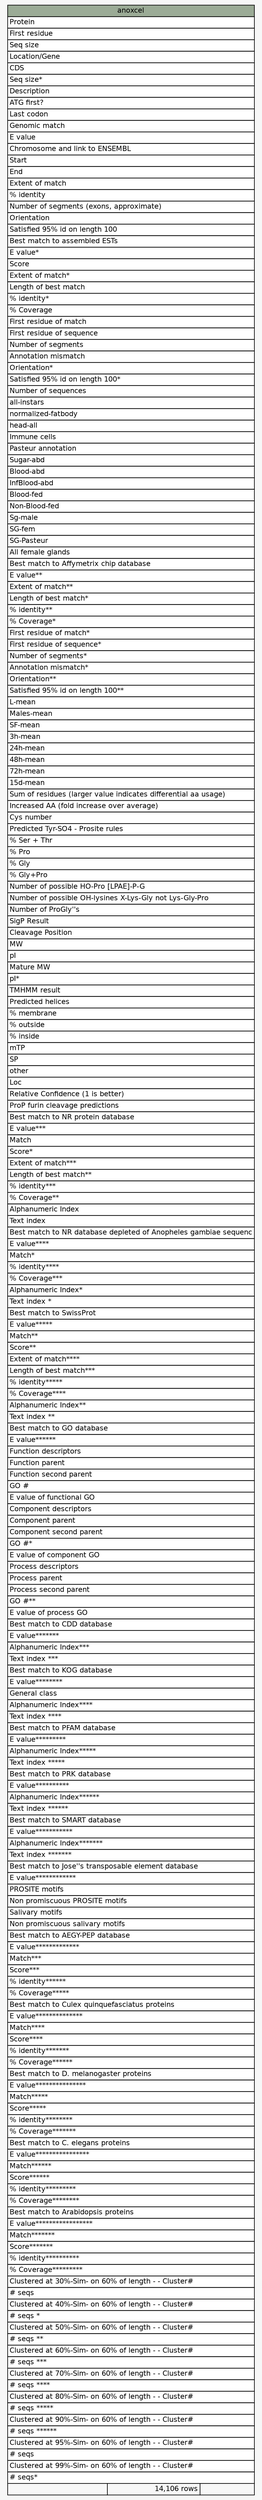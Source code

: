 // dot 2.30.1 on Mac OS X 10.8.3
// SchemaSpy rev 590
digraph "anoxcel" {
  graph [
    rankdir="RL"
    bgcolor="#f7f7f7"
    nodesep="0.18"
    ranksep="0.46"
    fontname="Helvetica"
    fontsize="11"
  ];
  node [
    fontname="Helvetica"
    fontsize="11"
    shape="plaintext"
  ];
  edge [
    arrowsize="0.8"
  ];
  "anoxcel" [
    label=<
    <TABLE BORDER="0" CELLBORDER="1" CELLSPACING="0" BGCOLOR="#ffffff">
      <TR><TD COLSPAN="3" BGCOLOR="#9bab96" ALIGN="CENTER">anoxcel</TD></TR>
      <TR><TD PORT="Protein" COLSPAN="3" ALIGN="LEFT">Protein</TD></TR>
      <TR><TD PORT="First residue" COLSPAN="3" ALIGN="LEFT">First residue</TD></TR>
      <TR><TD PORT="Seq size" COLSPAN="3" ALIGN="LEFT">Seq size</TD></TR>
      <TR><TD PORT="Location/Gene" COLSPAN="3" ALIGN="LEFT">Location/Gene</TD></TR>
      <TR><TD PORT="CDS" COLSPAN="3" ALIGN="LEFT">CDS</TD></TR>
      <TR><TD PORT="Seq size*" COLSPAN="3" ALIGN="LEFT">Seq size*</TD></TR>
      <TR><TD PORT="Description" COLSPAN="3" ALIGN="LEFT">Description</TD></TR>
      <TR><TD PORT="ATG first?" COLSPAN="3" ALIGN="LEFT">ATG first?</TD></TR>
      <TR><TD PORT="Last codon" COLSPAN="3" ALIGN="LEFT">Last codon</TD></TR>
      <TR><TD PORT="Genomic match" COLSPAN="3" ALIGN="LEFT">Genomic match</TD></TR>
      <TR><TD PORT="E value" COLSPAN="3" ALIGN="LEFT">E value</TD></TR>
      <TR><TD PORT="Chromosome and link to ENSEMBL" COLSPAN="3" ALIGN="LEFT">Chromosome and link to ENSEMBL</TD></TR>
      <TR><TD PORT="Start" COLSPAN="3" ALIGN="LEFT">Start</TD></TR>
      <TR><TD PORT="End" COLSPAN="3" ALIGN="LEFT">End</TD></TR>
      <TR><TD PORT="Extent of match" COLSPAN="3" ALIGN="LEFT">Extent of match</TD></TR>
      <TR><TD PORT="% identity" COLSPAN="3" ALIGN="LEFT">% identity</TD></TR>
      <TR><TD PORT="Number of segments (exons, approximate)" COLSPAN="3" ALIGN="LEFT">Number of segments (exons, approximate)</TD></TR>
      <TR><TD PORT="Orientation" COLSPAN="3" ALIGN="LEFT">Orientation</TD></TR>
      <TR><TD PORT="Satisfied 95% id on length 100" COLSPAN="3" ALIGN="LEFT">Satisfied 95% id on length 100</TD></TR>
      <TR><TD PORT="Best match to assembled ESTs" COLSPAN="3" ALIGN="LEFT">Best match to assembled ESTs</TD></TR>
      <TR><TD PORT="E value*" COLSPAN="3" ALIGN="LEFT">E value*</TD></TR>
      <TR><TD PORT="Score" COLSPAN="3" ALIGN="LEFT">Score</TD></TR>
      <TR><TD PORT="Extent of match*" COLSPAN="3" ALIGN="LEFT">Extent of match*</TD></TR>
      <TR><TD PORT="Length of best match" COLSPAN="3" ALIGN="LEFT">Length of best match</TD></TR>
      <TR><TD PORT="% identity*" COLSPAN="3" ALIGN="LEFT">% identity*</TD></TR>
      <TR><TD PORT="% Coverage" COLSPAN="3" ALIGN="LEFT">% Coverage</TD></TR>
      <TR><TD PORT="First residue of match" COLSPAN="3" ALIGN="LEFT">First residue of match</TD></TR>
      <TR><TD PORT="First residue of sequence" COLSPAN="3" ALIGN="LEFT">First residue of sequence</TD></TR>
      <TR><TD PORT="Number of segments" COLSPAN="3" ALIGN="LEFT">Number of segments</TD></TR>
      <TR><TD PORT="Annotation mismatch" COLSPAN="3" ALIGN="LEFT">Annotation mismatch</TD></TR>
      <TR><TD PORT="Orientation*" COLSPAN="3" ALIGN="LEFT">Orientation*</TD></TR>
      <TR><TD PORT="Satisfied 95% id on length 100*" COLSPAN="3" ALIGN="LEFT">Satisfied 95% id on length 100*</TD></TR>
      <TR><TD PORT="Number of sequences" COLSPAN="3" ALIGN="LEFT">Number of sequences</TD></TR>
      <TR><TD PORT="all-instars" COLSPAN="3" ALIGN="LEFT">all-instars</TD></TR>
      <TR><TD PORT="normalized-fatbody" COLSPAN="3" ALIGN="LEFT">normalized-fatbody</TD></TR>
      <TR><TD PORT="head-all" COLSPAN="3" ALIGN="LEFT">head-all</TD></TR>
      <TR><TD PORT="Immune cells" COLSPAN="3" ALIGN="LEFT">Immune cells</TD></TR>
      <TR><TD PORT="Pasteur annotation" COLSPAN="3" ALIGN="LEFT">Pasteur annotation</TD></TR>
      <TR><TD PORT="Sugar-abd" COLSPAN="3" ALIGN="LEFT">Sugar-abd</TD></TR>
      <TR><TD PORT="Blood-abd" COLSPAN="3" ALIGN="LEFT">Blood-abd</TD></TR>
      <TR><TD PORT="InfBlood-abd" COLSPAN="3" ALIGN="LEFT">InfBlood-abd</TD></TR>
      <TR><TD PORT="Blood-fed" COLSPAN="3" ALIGN="LEFT">Blood-fed</TD></TR>
      <TR><TD PORT="Non-Blood-fed" COLSPAN="3" ALIGN="LEFT">Non-Blood-fed</TD></TR>
      <TR><TD PORT="Sg-male" COLSPAN="3" ALIGN="LEFT">Sg-male</TD></TR>
      <TR><TD PORT="SG-fem" COLSPAN="3" ALIGN="LEFT">SG-fem</TD></TR>
      <TR><TD PORT="SG-Pasteur" COLSPAN="3" ALIGN="LEFT">SG-Pasteur</TD></TR>
      <TR><TD PORT="All female glands" COLSPAN="3" ALIGN="LEFT">All female glands</TD></TR>
      <TR><TD PORT="Best match to Affymetrix chip database" COLSPAN="3" ALIGN="LEFT">Best match to Affymetrix chip database</TD></TR>
      <TR><TD PORT="E value**" COLSPAN="3" ALIGN="LEFT">E value**</TD></TR>
      <TR><TD PORT="Extent of match**" COLSPAN="3" ALIGN="LEFT">Extent of match**</TD></TR>
      <TR><TD PORT="Length of best match*" COLSPAN="3" ALIGN="LEFT">Length of best match*</TD></TR>
      <TR><TD PORT="% identity**" COLSPAN="3" ALIGN="LEFT">% identity**</TD></TR>
      <TR><TD PORT="% Coverage*" COLSPAN="3" ALIGN="LEFT">% Coverage*</TD></TR>
      <TR><TD PORT="First residue of match*" COLSPAN="3" ALIGN="LEFT">First residue of match*</TD></TR>
      <TR><TD PORT="First residue of sequence*" COLSPAN="3" ALIGN="LEFT">First residue of sequence*</TD></TR>
      <TR><TD PORT="Number of segments*" COLSPAN="3" ALIGN="LEFT">Number of segments*</TD></TR>
      <TR><TD PORT="Annotation mismatch*" COLSPAN="3" ALIGN="LEFT">Annotation mismatch*</TD></TR>
      <TR><TD PORT="Orientation**" COLSPAN="3" ALIGN="LEFT">Orientation**</TD></TR>
      <TR><TD PORT="Satisfied 95% id on length 100**" COLSPAN="3" ALIGN="LEFT">Satisfied 95% id on length 100**</TD></TR>
      <TR><TD PORT="L-mean" COLSPAN="3" ALIGN="LEFT">L-mean</TD></TR>
      <TR><TD PORT="Males-mean" COLSPAN="3" ALIGN="LEFT">Males-mean</TD></TR>
      <TR><TD PORT="SF-mean" COLSPAN="3" ALIGN="LEFT">SF-mean</TD></TR>
      <TR><TD PORT="3h-mean" COLSPAN="3" ALIGN="LEFT">3h-mean</TD></TR>
      <TR><TD PORT="24h-mean" COLSPAN="3" ALIGN="LEFT">24h-mean</TD></TR>
      <TR><TD PORT="48h-mean" COLSPAN="3" ALIGN="LEFT">48h-mean</TD></TR>
      <TR><TD PORT="72h-mean" COLSPAN="3" ALIGN="LEFT">72h-mean</TD></TR>
      <TR><TD PORT="15d-mean" COLSPAN="3" ALIGN="LEFT">15d-mean</TD></TR>
      <TR><TD PORT="Sum of residues (larger value indicates differential aa usage)" COLSPAN="3" ALIGN="LEFT">Sum of residues (larger value indicates differential aa usage)</TD></TR>
      <TR><TD PORT="Increased AA (fold increase over average)" COLSPAN="3" ALIGN="LEFT">Increased AA (fold increase over average)</TD></TR>
      <TR><TD PORT="Cys number" COLSPAN="3" ALIGN="LEFT">Cys number</TD></TR>
      <TR><TD PORT="Predicted Tyr-SO4 - Prosite rules" COLSPAN="3" ALIGN="LEFT">Predicted Tyr-SO4 - Prosite rules</TD></TR>
      <TR><TD PORT="% Ser + Thr" COLSPAN="3" ALIGN="LEFT">% Ser + Thr</TD></TR>
      <TR><TD PORT="% Pro" COLSPAN="3" ALIGN="LEFT">% Pro</TD></TR>
      <TR><TD PORT="% Gly" COLSPAN="3" ALIGN="LEFT">% Gly</TD></TR>
      <TR><TD PORT="% Gly+Pro" COLSPAN="3" ALIGN="LEFT">% Gly+Pro</TD></TR>
      <TR><TD PORT="Number of possible HO-Pro [LPAE]-P-G" COLSPAN="3" ALIGN="LEFT">Number of possible HO-Pro [LPAE]-P-G</TD></TR>
      <TR><TD PORT="Number of possible OH-lysines X-Lys-Gly not Lys-Gly-Pro" COLSPAN="3" ALIGN="LEFT">Number of possible OH-lysines X-Lys-Gly not Lys-Gly-Pro</TD></TR>
      <TR><TD PORT="Number of ProGly''s" COLSPAN="3" ALIGN="LEFT">Number of ProGly''s</TD></TR>
      <TR><TD PORT="SigP Result" COLSPAN="3" ALIGN="LEFT">SigP Result</TD></TR>
      <TR><TD PORT="Cleavage Position" COLSPAN="3" ALIGN="LEFT">Cleavage Position</TD></TR>
      <TR><TD PORT="MW" COLSPAN="3" ALIGN="LEFT">MW</TD></TR>
      <TR><TD PORT="pI" COLSPAN="3" ALIGN="LEFT">pI</TD></TR>
      <TR><TD PORT="Mature MW" COLSPAN="3" ALIGN="LEFT">Mature MW</TD></TR>
      <TR><TD PORT="pI*" COLSPAN="3" ALIGN="LEFT">pI*</TD></TR>
      <TR><TD PORT="TMHMM result" COLSPAN="3" ALIGN="LEFT">TMHMM result</TD></TR>
      <TR><TD PORT="Predicted helices" COLSPAN="3" ALIGN="LEFT">Predicted helices</TD></TR>
      <TR><TD PORT="% membrane" COLSPAN="3" ALIGN="LEFT">% membrane</TD></TR>
      <TR><TD PORT="% outside" COLSPAN="3" ALIGN="LEFT">% outside</TD></TR>
      <TR><TD PORT="% inside" COLSPAN="3" ALIGN="LEFT">% inside</TD></TR>
      <TR><TD PORT="mTP" COLSPAN="3" ALIGN="LEFT">mTP</TD></TR>
      <TR><TD PORT="SP" COLSPAN="3" ALIGN="LEFT">SP</TD></TR>
      <TR><TD PORT="other" COLSPAN="3" ALIGN="LEFT">other</TD></TR>
      <TR><TD PORT="Loc" COLSPAN="3" ALIGN="LEFT">Loc</TD></TR>
      <TR><TD PORT="Relative Confidence (1 is better)" COLSPAN="3" ALIGN="LEFT">Relative Confidence (1 is better)</TD></TR>
      <TR><TD PORT="ProP furin cleavage predictions " COLSPAN="3" ALIGN="LEFT">ProP furin cleavage predictions </TD></TR>
      <TR><TD PORT="Best match to NR protein database" COLSPAN="3" ALIGN="LEFT">Best match to NR protein database</TD></TR>
      <TR><TD PORT="E value***" COLSPAN="3" ALIGN="LEFT">E value***</TD></TR>
      <TR><TD PORT="Match" COLSPAN="3" ALIGN="LEFT">Match</TD></TR>
      <TR><TD PORT="Score*" COLSPAN="3" ALIGN="LEFT">Score*</TD></TR>
      <TR><TD PORT="Extent of match***" COLSPAN="3" ALIGN="LEFT">Extent of match***</TD></TR>
      <TR><TD PORT="Length of best match**" COLSPAN="3" ALIGN="LEFT">Length of best match**</TD></TR>
      <TR><TD PORT="% identity***" COLSPAN="3" ALIGN="LEFT">% identity***</TD></TR>
      <TR><TD PORT="% Coverage**" COLSPAN="3" ALIGN="LEFT">% Coverage**</TD></TR>
      <TR><TD PORT="Alphanumeric Index" COLSPAN="3" ALIGN="LEFT">Alphanumeric Index</TD></TR>
      <TR><TD PORT="Text index " COLSPAN="3" ALIGN="LEFT">Text index </TD></TR>
      <TR><TD PORT="Best match to NR database depleted of Anopheles gambiae sequenc" COLSPAN="3" ALIGN="LEFT">Best match to NR database depleted of Anopheles gambiae sequenc</TD></TR>
      <TR><TD PORT="E value****" COLSPAN="3" ALIGN="LEFT">E value****</TD></TR>
      <TR><TD PORT="Match*" COLSPAN="3" ALIGN="LEFT">Match*</TD></TR>
      <TR><TD PORT="% identity****" COLSPAN="3" ALIGN="LEFT">% identity****</TD></TR>
      <TR><TD PORT="% Coverage***" COLSPAN="3" ALIGN="LEFT">% Coverage***</TD></TR>
      <TR><TD PORT="Alphanumeric Index*" COLSPAN="3" ALIGN="LEFT">Alphanumeric Index*</TD></TR>
      <TR><TD PORT="Text index *" COLSPAN="3" ALIGN="LEFT">Text index *</TD></TR>
      <TR><TD PORT="Best match to SwissProt" COLSPAN="3" ALIGN="LEFT">Best match to SwissProt</TD></TR>
      <TR><TD PORT="E value*****" COLSPAN="3" ALIGN="LEFT">E value*****</TD></TR>
      <TR><TD PORT="Match**" COLSPAN="3" ALIGN="LEFT">Match**</TD></TR>
      <TR><TD PORT="Score**" COLSPAN="3" ALIGN="LEFT">Score**</TD></TR>
      <TR><TD PORT="Extent of match****" COLSPAN="3" ALIGN="LEFT">Extent of match****</TD></TR>
      <TR><TD PORT="Length of best match***" COLSPAN="3" ALIGN="LEFT">Length of best match***</TD></TR>
      <TR><TD PORT="% identity*****" COLSPAN="3" ALIGN="LEFT">% identity*****</TD></TR>
      <TR><TD PORT="% Coverage****" COLSPAN="3" ALIGN="LEFT">% Coverage****</TD></TR>
      <TR><TD PORT="Alphanumeric Index**" COLSPAN="3" ALIGN="LEFT">Alphanumeric Index**</TD></TR>
      <TR><TD PORT="Text index **" COLSPAN="3" ALIGN="LEFT">Text index **</TD></TR>
      <TR><TD PORT="Best match to GO database" COLSPAN="3" ALIGN="LEFT">Best match to GO database</TD></TR>
      <TR><TD PORT="E value******" COLSPAN="3" ALIGN="LEFT">E value******</TD></TR>
      <TR><TD PORT="Function descriptors" COLSPAN="3" ALIGN="LEFT">Function descriptors</TD></TR>
      <TR><TD PORT="Function parent" COLSPAN="3" ALIGN="LEFT">Function parent</TD></TR>
      <TR><TD PORT="Function second parent" COLSPAN="3" ALIGN="LEFT">Function second parent</TD></TR>
      <TR><TD PORT="GO #" COLSPAN="3" ALIGN="LEFT">GO #</TD></TR>
      <TR><TD PORT="E value of functional GO" COLSPAN="3" ALIGN="LEFT">E value of functional GO</TD></TR>
      <TR><TD PORT="Component descriptors" COLSPAN="3" ALIGN="LEFT">Component descriptors</TD></TR>
      <TR><TD PORT="Component parent" COLSPAN="3" ALIGN="LEFT">Component parent</TD></TR>
      <TR><TD PORT="Component second parent" COLSPAN="3" ALIGN="LEFT">Component second parent</TD></TR>
      <TR><TD PORT="GO #*" COLSPAN="3" ALIGN="LEFT">GO #*</TD></TR>
      <TR><TD PORT="E value of component GO" COLSPAN="3" ALIGN="LEFT">E value of component GO</TD></TR>
      <TR><TD PORT="Process descriptors" COLSPAN="3" ALIGN="LEFT">Process descriptors</TD></TR>
      <TR><TD PORT="Process parent" COLSPAN="3" ALIGN="LEFT">Process parent</TD></TR>
      <TR><TD PORT="Process second parent" COLSPAN="3" ALIGN="LEFT">Process second parent</TD></TR>
      <TR><TD PORT="GO #**" COLSPAN="3" ALIGN="LEFT">GO #**</TD></TR>
      <TR><TD PORT="E value of process GO" COLSPAN="3" ALIGN="LEFT">E value of process GO</TD></TR>
      <TR><TD PORT="Best match to CDD database" COLSPAN="3" ALIGN="LEFT">Best match to CDD database</TD></TR>
      <TR><TD PORT="E value*******" COLSPAN="3" ALIGN="LEFT">E value*******</TD></TR>
      <TR><TD PORT="Alphanumeric Index***" COLSPAN="3" ALIGN="LEFT">Alphanumeric Index***</TD></TR>
      <TR><TD PORT="Text index ***" COLSPAN="3" ALIGN="LEFT">Text index ***</TD></TR>
      <TR><TD PORT="Best match to KOG database" COLSPAN="3" ALIGN="LEFT">Best match to KOG database</TD></TR>
      <TR><TD PORT="E value********" COLSPAN="3" ALIGN="LEFT">E value********</TD></TR>
      <TR><TD PORT="General class" COLSPAN="3" ALIGN="LEFT">General class</TD></TR>
      <TR><TD PORT="Alphanumeric Index****" COLSPAN="3" ALIGN="LEFT">Alphanumeric Index****</TD></TR>
      <TR><TD PORT="Text index ****" COLSPAN="3" ALIGN="LEFT">Text index ****</TD></TR>
      <TR><TD PORT="Best match to PFAM database" COLSPAN="3" ALIGN="LEFT">Best match to PFAM database</TD></TR>
      <TR><TD PORT="E value*********" COLSPAN="3" ALIGN="LEFT">E value*********</TD></TR>
      <TR><TD PORT="Alphanumeric Index*****" COLSPAN="3" ALIGN="LEFT">Alphanumeric Index*****</TD></TR>
      <TR><TD PORT="Text index *****" COLSPAN="3" ALIGN="LEFT">Text index *****</TD></TR>
      <TR><TD PORT="Best match to PRK database" COLSPAN="3" ALIGN="LEFT">Best match to PRK database</TD></TR>
      <TR><TD PORT="E value**********" COLSPAN="3" ALIGN="LEFT">E value**********</TD></TR>
      <TR><TD PORT="Alphanumeric Index******" COLSPAN="3" ALIGN="LEFT">Alphanumeric Index******</TD></TR>
      <TR><TD PORT="Text index ******" COLSPAN="3" ALIGN="LEFT">Text index ******</TD></TR>
      <TR><TD PORT="Best match to SMART database" COLSPAN="3" ALIGN="LEFT">Best match to SMART database</TD></TR>
      <TR><TD PORT="E value***********" COLSPAN="3" ALIGN="LEFT">E value***********</TD></TR>
      <TR><TD PORT="Alphanumeric Index*******" COLSPAN="3" ALIGN="LEFT">Alphanumeric Index*******</TD></TR>
      <TR><TD PORT="Text index *******" COLSPAN="3" ALIGN="LEFT">Text index *******</TD></TR>
      <TR><TD PORT="Best match to Jose''s transposable element database" COLSPAN="3" ALIGN="LEFT">Best match to Jose''s transposable element database</TD></TR>
      <TR><TD PORT="E value************" COLSPAN="3" ALIGN="LEFT">E value************</TD></TR>
      <TR><TD PORT="PROSITE motifs" COLSPAN="3" ALIGN="LEFT">PROSITE motifs</TD></TR>
      <TR><TD PORT="Non promiscuous PROSITE motifs" COLSPAN="3" ALIGN="LEFT">Non promiscuous PROSITE motifs</TD></TR>
      <TR><TD PORT="Salivary motifs" COLSPAN="3" ALIGN="LEFT">Salivary motifs</TD></TR>
      <TR><TD PORT="Non promiscuous salivary motifs" COLSPAN="3" ALIGN="LEFT">Non promiscuous salivary motifs</TD></TR>
      <TR><TD PORT="Best match to AEGY-PEP database" COLSPAN="3" ALIGN="LEFT">Best match to AEGY-PEP database</TD></TR>
      <TR><TD PORT="E value*************" COLSPAN="3" ALIGN="LEFT">E value*************</TD></TR>
      <TR><TD PORT="Match***" COLSPAN="3" ALIGN="LEFT">Match***</TD></TR>
      <TR><TD PORT="Score***" COLSPAN="3" ALIGN="LEFT">Score***</TD></TR>
      <TR><TD PORT="% identity******" COLSPAN="3" ALIGN="LEFT">% identity******</TD></TR>
      <TR><TD PORT="% Coverage*****" COLSPAN="3" ALIGN="LEFT">% Coverage*****</TD></TR>
      <TR><TD PORT="Best match to Culex quinquefasciatus proteins" COLSPAN="3" ALIGN="LEFT">Best match to Culex quinquefasciatus proteins</TD></TR>
      <TR><TD PORT="E value**************" COLSPAN="3" ALIGN="LEFT">E value**************</TD></TR>
      <TR><TD PORT="Match****" COLSPAN="3" ALIGN="LEFT">Match****</TD></TR>
      <TR><TD PORT="Score****" COLSPAN="3" ALIGN="LEFT">Score****</TD></TR>
      <TR><TD PORT="% identity*******" COLSPAN="3" ALIGN="LEFT">% identity*******</TD></TR>
      <TR><TD PORT="% Coverage******" COLSPAN="3" ALIGN="LEFT">% Coverage******</TD></TR>
      <TR><TD PORT="Best match to D. melanogaster proteins" COLSPAN="3" ALIGN="LEFT">Best match to D. melanogaster proteins</TD></TR>
      <TR><TD PORT="E value***************" COLSPAN="3" ALIGN="LEFT">E value***************</TD></TR>
      <TR><TD PORT="Match*****" COLSPAN="3" ALIGN="LEFT">Match*****</TD></TR>
      <TR><TD PORT="Score*****" COLSPAN="3" ALIGN="LEFT">Score*****</TD></TR>
      <TR><TD PORT="% identity********" COLSPAN="3" ALIGN="LEFT">% identity********</TD></TR>
      <TR><TD PORT="% Coverage*******" COLSPAN="3" ALIGN="LEFT">% Coverage*******</TD></TR>
      <TR><TD PORT="Best match to C. elegans proteins" COLSPAN="3" ALIGN="LEFT">Best match to C. elegans proteins</TD></TR>
      <TR><TD PORT="E value****************" COLSPAN="3" ALIGN="LEFT">E value****************</TD></TR>
      <TR><TD PORT="Match******" COLSPAN="3" ALIGN="LEFT">Match******</TD></TR>
      <TR><TD PORT="Score******" COLSPAN="3" ALIGN="LEFT">Score******</TD></TR>
      <TR><TD PORT="% identity*********" COLSPAN="3" ALIGN="LEFT">% identity*********</TD></TR>
      <TR><TD PORT="% Coverage********" COLSPAN="3" ALIGN="LEFT">% Coverage********</TD></TR>
      <TR><TD PORT="Best match to Arabidopsis proteins" COLSPAN="3" ALIGN="LEFT">Best match to Arabidopsis proteins</TD></TR>
      <TR><TD PORT="E value*****************" COLSPAN="3" ALIGN="LEFT">E value*****************</TD></TR>
      <TR><TD PORT="Match*******" COLSPAN="3" ALIGN="LEFT">Match*******</TD></TR>
      <TR><TD PORT="Score*******" COLSPAN="3" ALIGN="LEFT">Score*******</TD></TR>
      <TR><TD PORT="% identity**********" COLSPAN="3" ALIGN="LEFT">% identity**********</TD></TR>
      <TR><TD PORT="% Coverage*********" COLSPAN="3" ALIGN="LEFT">% Coverage*********</TD></TR>
      <TR><TD PORT="Clustered at 30%-Sim- on 60% of length - - Cluster#" COLSPAN="3" ALIGN="LEFT">Clustered at 30%-Sim- on 60% of length - - Cluster#</TD></TR>
      <TR><TD PORT="# seqs " COLSPAN="3" ALIGN="LEFT"># seqs </TD></TR>
      <TR><TD PORT="Clustered at 40%-Sim- on 60% of length - - Cluster#" COLSPAN="3" ALIGN="LEFT">Clustered at 40%-Sim- on 60% of length - - Cluster#</TD></TR>
      <TR><TD PORT="# seqs *" COLSPAN="3" ALIGN="LEFT"># seqs *</TD></TR>
      <TR><TD PORT="Clustered at 50%-Sim- on 60% of length - - Cluster#" COLSPAN="3" ALIGN="LEFT">Clustered at 50%-Sim- on 60% of length - - Cluster#</TD></TR>
      <TR><TD PORT="# seqs **" COLSPAN="3" ALIGN="LEFT"># seqs **</TD></TR>
      <TR><TD PORT="Clustered at 60%-Sim- on 60% of length - - Cluster#" COLSPAN="3" ALIGN="LEFT">Clustered at 60%-Sim- on 60% of length - - Cluster#</TD></TR>
      <TR><TD PORT="# seqs ***" COLSPAN="3" ALIGN="LEFT"># seqs ***</TD></TR>
      <TR><TD PORT="Clustered at 70%-Sim- on 60% of length - - Cluster#" COLSPAN="3" ALIGN="LEFT">Clustered at 70%-Sim- on 60% of length - - Cluster#</TD></TR>
      <TR><TD PORT="# seqs ****" COLSPAN="3" ALIGN="LEFT"># seqs ****</TD></TR>
      <TR><TD PORT="Clustered at 80%-Sim- on 60% of length - - Cluster#" COLSPAN="3" ALIGN="LEFT">Clustered at 80%-Sim- on 60% of length - - Cluster#</TD></TR>
      <TR><TD PORT="# seqs *****" COLSPAN="3" ALIGN="LEFT"># seqs *****</TD></TR>
      <TR><TD PORT="Clustered at 90%-Sim- on 60% of length - - Cluster#" COLSPAN="3" ALIGN="LEFT">Clustered at 90%-Sim- on 60% of length - - Cluster#</TD></TR>
      <TR><TD PORT="# seqs ******" COLSPAN="3" ALIGN="LEFT"># seqs ******</TD></TR>
      <TR><TD PORT="Clustered at 95%-Sim- on 60% of length - - Cluster#" COLSPAN="3" ALIGN="LEFT">Clustered at 95%-Sim- on 60% of length - - Cluster#</TD></TR>
      <TR><TD PORT="# seqs" COLSPAN="3" ALIGN="LEFT"># seqs</TD></TR>
      <TR><TD PORT="Clustered at 99%-Sim- on 60% of length - - Cluster#" COLSPAN="3" ALIGN="LEFT">Clustered at 99%-Sim- on 60% of length - - Cluster#</TD></TR>
      <TR><TD PORT="# seqs*" COLSPAN="3" ALIGN="LEFT"># seqs*</TD></TR>
      <TR><TD ALIGN="LEFT" BGCOLOR="#f7f7f7">  </TD><TD ALIGN="RIGHT" BGCOLOR="#f7f7f7">14,106 rows</TD><TD ALIGN="RIGHT" BGCOLOR="#f7f7f7">  </TD></TR>
    </TABLE>>
    URL="tables/anoxcel.html"
    tooltip="anoxcel"
  ];
}
